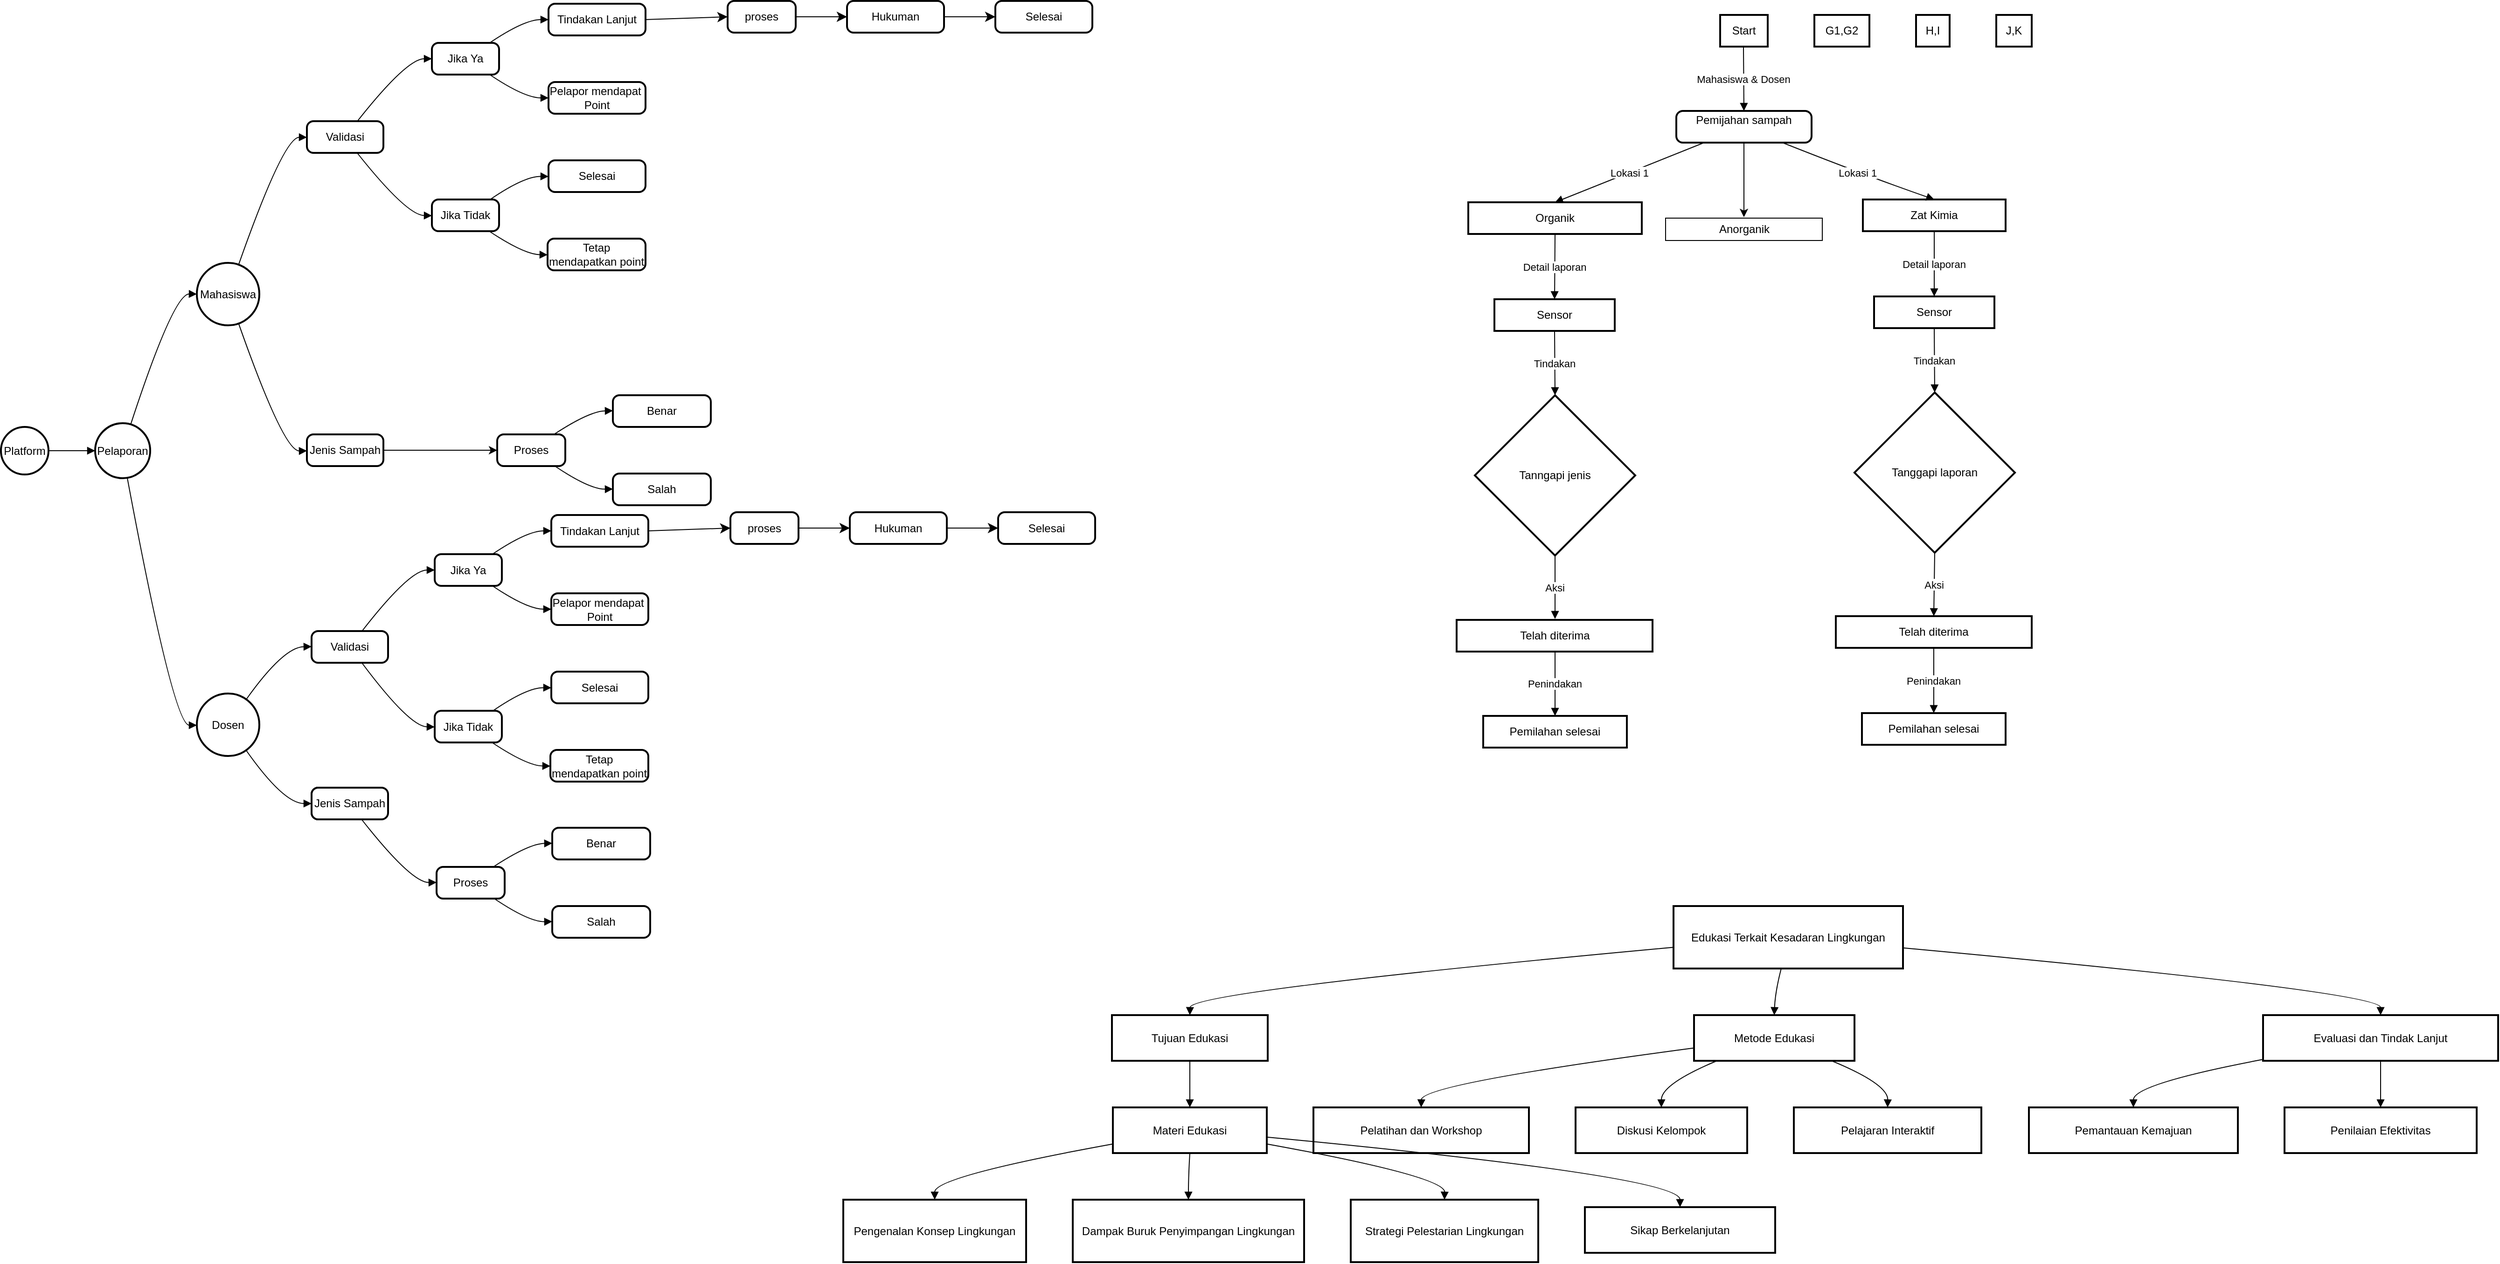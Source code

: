 <mxfile version="24.7.16">
  <diagram name="Halaman-1" id="vI17TSIT231bG5ewFWEX">
    <mxGraphModel dx="3985" dy="2245" grid="0" gridSize="10" guides="1" tooltips="1" connect="1" arrows="1" fold="1" page="0" pageScale="1" pageWidth="827" pageHeight="1169" math="0" shadow="0">
      <root>
        <mxCell id="0" />
        <mxCell id="1" parent="0" />
        <mxCell id="2" value="Platform" style="ellipse;aspect=fixed;strokeWidth=2;whiteSpace=wrap;" parent="1" vertex="1">
          <mxGeometry y="454" width="51" height="51" as="geometry" />
        </mxCell>
        <mxCell id="3" value="Pelaporan" style="ellipse;aspect=fixed;strokeWidth=2;whiteSpace=wrap;" parent="1" vertex="1">
          <mxGeometry x="101" y="450" width="59" height="59" as="geometry" />
        </mxCell>
        <mxCell id="4" value="Mahasiswa" style="ellipse;aspect=fixed;strokeWidth=2;whiteSpace=wrap;" parent="1" vertex="1">
          <mxGeometry x="210" y="278" width="67" height="67" as="geometry" />
        </mxCell>
        <mxCell id="5" value="Dosen" style="ellipse;aspect=fixed;strokeWidth=2;whiteSpace=wrap;" parent="1" vertex="1">
          <mxGeometry x="210" y="740" width="67" height="67" as="geometry" />
        </mxCell>
        <mxCell id="6" value="Validasi" style="rounded=1;absoluteArcSize=1;arcSize=14;whiteSpace=wrap;strokeWidth=2;" parent="1" vertex="1">
          <mxGeometry x="328" y="126" width="82" height="34" as="geometry" />
        </mxCell>
        <mxCell id="YhmUqTxS2iiu_h7kdvXo-74" style="edgeStyle=orthogonalEdgeStyle;rounded=0;orthogonalLoop=1;jettySize=auto;html=1;exitX=1;exitY=0.5;exitDx=0;exitDy=0;entryX=0;entryY=0.5;entryDx=0;entryDy=0;" parent="1" source="7" target="13" edge="1">
          <mxGeometry relative="1" as="geometry">
            <mxPoint x="525.126" y="479.294" as="targetPoint" />
          </mxGeometry>
        </mxCell>
        <mxCell id="7" value="Jenis Sampah" style="rounded=1;absoluteArcSize=1;arcSize=14;whiteSpace=wrap;strokeWidth=2;" parent="1" vertex="1">
          <mxGeometry x="328" y="462" width="82" height="34" as="geometry" />
        </mxCell>
        <mxCell id="9" value="Dosen 2" style="rounded=1;absoluteArcSize=1;arcSize=14;whiteSpace=wrap;strokeWidth=2;" parent="1" vertex="1">
          <mxGeometry x="333" y="841" width="71" height="34" as="geometry" />
        </mxCell>
        <mxCell id="10" value="Jika Ya" style="rounded=1;absoluteArcSize=1;arcSize=14;whiteSpace=wrap;strokeWidth=2;" parent="1" vertex="1">
          <mxGeometry x="462" y="42" width="72" height="34" as="geometry" />
        </mxCell>
        <mxCell id="11" value="Jika Tidak" style="rounded=1;absoluteArcSize=1;arcSize=14;whiteSpace=wrap;strokeWidth=2;" parent="1" vertex="1">
          <mxGeometry x="462" y="210" width="72" height="34" as="geometry" />
        </mxCell>
        <mxCell id="oGnMxgfMt2kpqqhZpF8a-50" style="edgeStyle=none;curved=1;rounded=0;orthogonalLoop=1;jettySize=auto;html=1;exitX=1;exitY=0.5;exitDx=0;exitDy=0;entryX=0;entryY=0.5;entryDx=0;entryDy=0;fontSize=12;startSize=8;endSize=8;" parent="1" source="12" target="22" edge="1">
          <mxGeometry relative="1" as="geometry" />
        </mxCell>
        <mxCell id="12" value="proses" style="rounded=1;absoluteArcSize=1;arcSize=14;whiteSpace=wrap;strokeWidth=2;" parent="1" vertex="1">
          <mxGeometry x="779" y="-3" width="73" height="34" as="geometry" />
        </mxCell>
        <mxCell id="13" value="Proses" style="rounded=1;absoluteArcSize=1;arcSize=14;whiteSpace=wrap;strokeWidth=2;" parent="1" vertex="1">
          <mxGeometry x="532" y="462" width="73" height="34" as="geometry" />
        </mxCell>
        <mxCell id="oGnMxgfMt2kpqqhZpF8a-49" style="edgeStyle=none;curved=1;rounded=0;orthogonalLoop=1;jettySize=auto;html=1;exitX=1;exitY=0.5;exitDx=0;exitDy=0;entryX=0;entryY=0.5;entryDx=0;entryDy=0;fontSize=12;startSize=8;endSize=8;" parent="1" source="18" target="12" edge="1">
          <mxGeometry relative="1" as="geometry" />
        </mxCell>
        <mxCell id="18" value="Tindakan Lanjut" style="rounded=1;absoluteArcSize=1;arcSize=14;whiteSpace=wrap;strokeWidth=2;" parent="1" vertex="1">
          <mxGeometry x="587" width="104" height="34" as="geometry" />
        </mxCell>
        <mxCell id="19" value="Pelapor mendapat &#xa;Point" style="rounded=1;absoluteArcSize=1;arcSize=14;whiteSpace=wrap;strokeWidth=2;" parent="1" vertex="1">
          <mxGeometry x="587" y="84" width="104" height="34" as="geometry" />
        </mxCell>
        <mxCell id="20" value="Selesai" style="rounded=1;absoluteArcSize=1;arcSize=14;whiteSpace=wrap;strokeWidth=2;" parent="1" vertex="1">
          <mxGeometry x="587" y="168" width="104" height="34" as="geometry" />
        </mxCell>
        <mxCell id="21" value="Tetap mendapatkan point" style="rounded=1;absoluteArcSize=1;arcSize=14;whiteSpace=wrap;strokeWidth=2;" parent="1" vertex="1">
          <mxGeometry x="586" y="252" width="105" height="34" as="geometry" />
        </mxCell>
        <mxCell id="oGnMxgfMt2kpqqhZpF8a-51" style="edgeStyle=none;curved=1;rounded=0;orthogonalLoop=1;jettySize=auto;html=1;exitX=1;exitY=0.5;exitDx=0;exitDy=0;entryX=0;entryY=0.5;entryDx=0;entryDy=0;fontSize=12;startSize=8;endSize=8;" parent="1" source="22" target="23" edge="1">
          <mxGeometry relative="1" as="geometry" />
        </mxCell>
        <mxCell id="22" value="Hukuman" style="rounded=1;absoluteArcSize=1;arcSize=14;whiteSpace=wrap;strokeWidth=2;" parent="1" vertex="1">
          <mxGeometry x="907" y="-3" width="104" height="34" as="geometry" />
        </mxCell>
        <mxCell id="23" value="Selesai" style="rounded=1;absoluteArcSize=1;arcSize=14;whiteSpace=wrap;strokeWidth=2;" parent="1" vertex="1">
          <mxGeometry x="1066" y="-3" width="104" height="34" as="geometry" />
        </mxCell>
        <mxCell id="24" value="Benar" style="rounded=1;absoluteArcSize=1;arcSize=14;whiteSpace=wrap;strokeWidth=2;" parent="1" vertex="1">
          <mxGeometry x="656" y="420" width="105" height="34" as="geometry" />
        </mxCell>
        <mxCell id="25" value="Salah" style="rounded=1;absoluteArcSize=1;arcSize=14;whiteSpace=wrap;strokeWidth=2;" parent="1" vertex="1">
          <mxGeometry x="656" y="504" width="105" height="34" as="geometry" />
        </mxCell>
        <mxCell id="26" value="" style="curved=1;startArrow=none;endArrow=block;exitX=1;exitY=0.5;entryX=0;entryY=0.5;" parent="1" source="2" target="3" edge="1">
          <mxGeometry relative="1" as="geometry">
            <Array as="points" />
          </mxGeometry>
        </mxCell>
        <mxCell id="27" value="" style="curved=1;startArrow=none;endArrow=block;exitX=0.66;exitY=0;entryX=0;entryY=0.5;" parent="1" source="3" target="4" edge="1">
          <mxGeometry relative="1" as="geometry">
            <Array as="points">
              <mxPoint x="185" y="311" />
            </Array>
          </mxGeometry>
        </mxCell>
        <mxCell id="28" value="" style="curved=1;startArrow=none;endArrow=block;exitX=0.59;exitY=1;entryX=0;entryY=0.51;" parent="1" source="3" target="5" edge="1">
          <mxGeometry relative="1" as="geometry">
            <Array as="points">
              <mxPoint x="185" y="774" />
            </Array>
          </mxGeometry>
        </mxCell>
        <mxCell id="29" value="" style="curved=1;startArrow=none;endArrow=block;exitX=0.68;exitY=0;entryX=-0.01;entryY=0.51;" parent="1" source="4" target="6" edge="1">
          <mxGeometry relative="1" as="geometry">
            <Array as="points">
              <mxPoint x="303" y="143" />
            </Array>
          </mxGeometry>
        </mxCell>
        <mxCell id="30" value="" style="curved=1;startArrow=none;endArrow=block;exitX=0.68;exitY=1;entryX=-0.01;entryY=0.52;" parent="1" source="4" target="7" edge="1">
          <mxGeometry relative="1" as="geometry">
            <Array as="points">
              <mxPoint x="303" y="480" />
            </Array>
          </mxGeometry>
        </mxCell>
        <mxCell id="31" value="" style="curved=1;startArrow=none;endArrow=block;exitX=0.86;exitY=0;entryX=0;entryY=0.49;" parent="1" source="5" edge="1">
          <mxGeometry relative="1" as="geometry">
            <Array as="points">
              <mxPoint x="303" y="690" />
            </Array>
            <mxPoint x="333" y="689.66" as="targetPoint" />
          </mxGeometry>
        </mxCell>
        <mxCell id="32" value="" style="curved=1;startArrow=none;endArrow=block;exitX=0.86;exitY=1.01;entryX=0;entryY=0.5;" parent="1" source="5" target="9" edge="1">
          <mxGeometry relative="1" as="geometry">
            <Array as="points">
              <mxPoint x="303" y="858" />
            </Array>
          </mxGeometry>
        </mxCell>
        <mxCell id="33" value="" style="curved=1;startArrow=none;endArrow=block;exitX=0.66;exitY=0;entryX=0;entryY=0.5;" parent="1" source="6" target="10" edge="1">
          <mxGeometry relative="1" as="geometry">
            <Array as="points">
              <mxPoint x="435" y="59" />
            </Array>
          </mxGeometry>
        </mxCell>
        <mxCell id="34" value="" style="curved=1;startArrow=none;endArrow=block;exitX=0.66;exitY=1.01;entryX=0;entryY=0.51;" parent="1" source="6" target="11" edge="1">
          <mxGeometry relative="1" as="geometry">
            <Array as="points">
              <mxPoint x="435" y="227" />
            </Array>
          </mxGeometry>
        </mxCell>
        <mxCell id="41" value="" style="curved=1;startArrow=none;endArrow=block;exitX=0.86;exitY=0;entryX=0;entryY=0.5;" parent="1" source="10" target="18" edge="1">
          <mxGeometry relative="1" as="geometry">
            <Array as="points">
              <mxPoint x="561" y="17" />
            </Array>
          </mxGeometry>
        </mxCell>
        <mxCell id="42" value="" style="curved=1;startArrow=none;endArrow=block;exitX=0.86;exitY=1;entryX=0;entryY=0.5;" parent="1" source="10" target="19" edge="1">
          <mxGeometry relative="1" as="geometry">
            <Array as="points">
              <mxPoint x="561" y="101" />
            </Array>
          </mxGeometry>
        </mxCell>
        <mxCell id="43" value="" style="curved=1;startArrow=none;endArrow=block;exitX=0.86;exitY=0.01;entryX=0;entryY=0.51;" parent="1" source="11" target="20" edge="1">
          <mxGeometry relative="1" as="geometry">
            <Array as="points">
              <mxPoint x="561" y="185" />
            </Array>
          </mxGeometry>
        </mxCell>
        <mxCell id="44" value="" style="curved=1;startArrow=none;endArrow=block;exitX=0.86;exitY=1.01;entryX=0;entryY=0.51;" parent="1" source="11" target="21" edge="1">
          <mxGeometry relative="1" as="geometry">
            <Array as="points">
              <mxPoint x="561" y="269" />
            </Array>
          </mxGeometry>
        </mxCell>
        <mxCell id="47" value="" style="curved=1;startArrow=none;endArrow=block;exitX=0.84;exitY=-0.01;entryX=0;entryY=0.49;" parent="1" source="13" target="24" edge="1">
          <mxGeometry relative="1" as="geometry">
            <Array as="points">
              <mxPoint x="631" y="437" />
            </Array>
          </mxGeometry>
        </mxCell>
        <mxCell id="48" value="" style="curved=1;startArrow=none;endArrow=block;exitX=0.84;exitY=0.99;entryX=0;entryY=0.49;" parent="1" source="13" target="25" edge="1">
          <mxGeometry relative="1" as="geometry">
            <Array as="points">
              <mxPoint x="631" y="521" />
            </Array>
          </mxGeometry>
        </mxCell>
        <mxCell id="YhmUqTxS2iiu_h7kdvXo-48" value="Jenis Sampah" style="rounded=1;absoluteArcSize=1;arcSize=14;whiteSpace=wrap;strokeWidth=2;" parent="1" vertex="1">
          <mxGeometry x="333" y="841" width="82" height="34" as="geometry" />
        </mxCell>
        <mxCell id="YhmUqTxS2iiu_h7kdvXo-49" value="Proses" style="rounded=1;absoluteArcSize=1;arcSize=14;whiteSpace=wrap;strokeWidth=2;" parent="1" vertex="1">
          <mxGeometry x="467" y="926" width="73" height="34" as="geometry" />
        </mxCell>
        <mxCell id="YhmUqTxS2iiu_h7kdvXo-50" value="Benar" style="rounded=1;absoluteArcSize=1;arcSize=14;whiteSpace=wrap;strokeWidth=2;" parent="1" vertex="1">
          <mxGeometry x="591" y="884" width="105" height="34" as="geometry" />
        </mxCell>
        <mxCell id="YhmUqTxS2iiu_h7kdvXo-51" value="Salah" style="rounded=1;absoluteArcSize=1;arcSize=14;whiteSpace=wrap;strokeWidth=2;" parent="1" vertex="1">
          <mxGeometry x="591" y="968" width="105" height="34" as="geometry" />
        </mxCell>
        <mxCell id="YhmUqTxS2iiu_h7kdvXo-52" value="" style="curved=1;startArrow=none;endArrow=block;exitX=0.66;exitY=1.02;entryX=0;entryY=0.49;" parent="1" source="YhmUqTxS2iiu_h7kdvXo-48" target="YhmUqTxS2iiu_h7kdvXo-49" edge="1">
          <mxGeometry relative="1" as="geometry">
            <Array as="points">
              <mxPoint x="440" y="943" />
            </Array>
          </mxGeometry>
        </mxCell>
        <mxCell id="YhmUqTxS2iiu_h7kdvXo-53" value="" style="curved=1;startArrow=none;endArrow=block;exitX=0.84;exitY=-0.01;entryX=0;entryY=0.49;" parent="1" source="YhmUqTxS2iiu_h7kdvXo-49" target="YhmUqTxS2iiu_h7kdvXo-50" edge="1">
          <mxGeometry relative="1" as="geometry">
            <Array as="points">
              <mxPoint x="566" y="901" />
            </Array>
          </mxGeometry>
        </mxCell>
        <mxCell id="YhmUqTxS2iiu_h7kdvXo-54" value="" style="curved=1;startArrow=none;endArrow=block;exitX=0.84;exitY=0.99;entryX=0;entryY=0.49;" parent="1" source="YhmUqTxS2iiu_h7kdvXo-49" target="YhmUqTxS2iiu_h7kdvXo-51" edge="1">
          <mxGeometry relative="1" as="geometry">
            <Array as="points">
              <mxPoint x="566" y="985" />
            </Array>
          </mxGeometry>
        </mxCell>
        <mxCell id="YhmUqTxS2iiu_h7kdvXo-55" value="Validasi" style="rounded=1;absoluteArcSize=1;arcSize=14;whiteSpace=wrap;strokeWidth=2;" parent="1" vertex="1">
          <mxGeometry x="333" y="673" width="82" height="34" as="geometry" />
        </mxCell>
        <mxCell id="YhmUqTxS2iiu_h7kdvXo-56" value="Jika Ya" style="rounded=1;absoluteArcSize=1;arcSize=14;whiteSpace=wrap;strokeWidth=2;" parent="1" vertex="1">
          <mxGeometry x="465" y="590.5" width="72" height="34" as="geometry" />
        </mxCell>
        <mxCell id="YhmUqTxS2iiu_h7kdvXo-57" value="Jika Tidak" style="rounded=1;absoluteArcSize=1;arcSize=14;whiteSpace=wrap;strokeWidth=2;" parent="1" vertex="1">
          <mxGeometry x="465" y="758.5" width="72" height="34" as="geometry" />
        </mxCell>
        <mxCell id="YhmUqTxS2iiu_h7kdvXo-58" style="edgeStyle=none;curved=1;rounded=0;orthogonalLoop=1;jettySize=auto;html=1;exitX=1;exitY=0.5;exitDx=0;exitDy=0;entryX=0;entryY=0.5;entryDx=0;entryDy=0;fontSize=12;startSize=8;endSize=8;" parent="1" source="YhmUqTxS2iiu_h7kdvXo-59" target="YhmUqTxS2iiu_h7kdvXo-66" edge="1">
          <mxGeometry relative="1" as="geometry" />
        </mxCell>
        <mxCell id="YhmUqTxS2iiu_h7kdvXo-59" value="proses" style="rounded=1;absoluteArcSize=1;arcSize=14;whiteSpace=wrap;strokeWidth=2;" parent="1" vertex="1">
          <mxGeometry x="782" y="545.5" width="73" height="34" as="geometry" />
        </mxCell>
        <mxCell id="YhmUqTxS2iiu_h7kdvXo-60" style="edgeStyle=none;curved=1;rounded=0;orthogonalLoop=1;jettySize=auto;html=1;exitX=1;exitY=0.5;exitDx=0;exitDy=0;entryX=0;entryY=0.5;entryDx=0;entryDy=0;fontSize=12;startSize=8;endSize=8;" parent="1" source="YhmUqTxS2iiu_h7kdvXo-61" target="YhmUqTxS2iiu_h7kdvXo-59" edge="1">
          <mxGeometry relative="1" as="geometry" />
        </mxCell>
        <mxCell id="YhmUqTxS2iiu_h7kdvXo-61" value="Tindakan Lanjut" style="rounded=1;absoluteArcSize=1;arcSize=14;whiteSpace=wrap;strokeWidth=2;" parent="1" vertex="1">
          <mxGeometry x="590" y="548.5" width="104" height="34" as="geometry" />
        </mxCell>
        <mxCell id="YhmUqTxS2iiu_h7kdvXo-62" value="Pelapor mendapat &#xa;Point" style="rounded=1;absoluteArcSize=1;arcSize=14;whiteSpace=wrap;strokeWidth=2;" parent="1" vertex="1">
          <mxGeometry x="590" y="632.5" width="104" height="34" as="geometry" />
        </mxCell>
        <mxCell id="YhmUqTxS2iiu_h7kdvXo-63" value="Selesai" style="rounded=1;absoluteArcSize=1;arcSize=14;whiteSpace=wrap;strokeWidth=2;" parent="1" vertex="1">
          <mxGeometry x="590" y="716.5" width="104" height="34" as="geometry" />
        </mxCell>
        <mxCell id="YhmUqTxS2iiu_h7kdvXo-64" value="Tetap mendapatkan point" style="rounded=1;absoluteArcSize=1;arcSize=14;whiteSpace=wrap;strokeWidth=2;" parent="1" vertex="1">
          <mxGeometry x="589" y="800.5" width="105" height="34" as="geometry" />
        </mxCell>
        <mxCell id="YhmUqTxS2iiu_h7kdvXo-65" style="edgeStyle=none;curved=1;rounded=0;orthogonalLoop=1;jettySize=auto;html=1;exitX=1;exitY=0.5;exitDx=0;exitDy=0;entryX=0;entryY=0.5;entryDx=0;entryDy=0;fontSize=12;startSize=8;endSize=8;" parent="1" source="YhmUqTxS2iiu_h7kdvXo-66" target="YhmUqTxS2iiu_h7kdvXo-67" edge="1">
          <mxGeometry relative="1" as="geometry" />
        </mxCell>
        <mxCell id="YhmUqTxS2iiu_h7kdvXo-66" value="Hukuman" style="rounded=1;absoluteArcSize=1;arcSize=14;whiteSpace=wrap;strokeWidth=2;" parent="1" vertex="1">
          <mxGeometry x="910" y="545.5" width="104" height="34" as="geometry" />
        </mxCell>
        <mxCell id="YhmUqTxS2iiu_h7kdvXo-67" value="Selesai" style="rounded=1;absoluteArcSize=1;arcSize=14;whiteSpace=wrap;strokeWidth=2;" parent="1" vertex="1">
          <mxGeometry x="1069" y="545.5" width="104" height="34" as="geometry" />
        </mxCell>
        <mxCell id="YhmUqTxS2iiu_h7kdvXo-68" value="" style="curved=1;startArrow=none;endArrow=block;exitX=0.66;exitY=0;entryX=0;entryY=0.5;" parent="1" source="YhmUqTxS2iiu_h7kdvXo-55" target="YhmUqTxS2iiu_h7kdvXo-56" edge="1">
          <mxGeometry relative="1" as="geometry">
            <Array as="points">
              <mxPoint x="438" y="607.5" />
            </Array>
          </mxGeometry>
        </mxCell>
        <mxCell id="YhmUqTxS2iiu_h7kdvXo-69" value="" style="curved=1;startArrow=none;endArrow=block;exitX=0.66;exitY=1.01;entryX=0;entryY=0.51;" parent="1" source="YhmUqTxS2iiu_h7kdvXo-55" target="YhmUqTxS2iiu_h7kdvXo-57" edge="1">
          <mxGeometry relative="1" as="geometry">
            <Array as="points">
              <mxPoint x="438" y="775.5" />
            </Array>
          </mxGeometry>
        </mxCell>
        <mxCell id="YhmUqTxS2iiu_h7kdvXo-70" value="" style="curved=1;startArrow=none;endArrow=block;exitX=0.86;exitY=0;entryX=0;entryY=0.5;" parent="1" source="YhmUqTxS2iiu_h7kdvXo-56" target="YhmUqTxS2iiu_h7kdvXo-61" edge="1">
          <mxGeometry relative="1" as="geometry">
            <Array as="points">
              <mxPoint x="564" y="565.5" />
            </Array>
          </mxGeometry>
        </mxCell>
        <mxCell id="YhmUqTxS2iiu_h7kdvXo-71" value="" style="curved=1;startArrow=none;endArrow=block;exitX=0.86;exitY=1;entryX=0;entryY=0.5;" parent="1" source="YhmUqTxS2iiu_h7kdvXo-56" target="YhmUqTxS2iiu_h7kdvXo-62" edge="1">
          <mxGeometry relative="1" as="geometry">
            <Array as="points">
              <mxPoint x="564" y="649.5" />
            </Array>
          </mxGeometry>
        </mxCell>
        <mxCell id="YhmUqTxS2iiu_h7kdvXo-72" value="" style="curved=1;startArrow=none;endArrow=block;exitX=0.86;exitY=0.01;entryX=0;entryY=0.51;" parent="1" source="YhmUqTxS2iiu_h7kdvXo-57" target="YhmUqTxS2iiu_h7kdvXo-63" edge="1">
          <mxGeometry relative="1" as="geometry">
            <Array as="points">
              <mxPoint x="564" y="733.5" />
            </Array>
          </mxGeometry>
        </mxCell>
        <mxCell id="YhmUqTxS2iiu_h7kdvXo-73" value="" style="curved=1;startArrow=none;endArrow=block;exitX=0.86;exitY=1.01;entryX=0;entryY=0.51;" parent="1" source="YhmUqTxS2iiu_h7kdvXo-57" target="YhmUqTxS2iiu_h7kdvXo-64" edge="1">
          <mxGeometry relative="1" as="geometry">
            <Array as="points">
              <mxPoint x="564" y="817.5" />
            </Array>
          </mxGeometry>
        </mxCell>
        <mxCell id="m37Qg1CDzB-L9U7_lDDk-114" value="Start" style="whiteSpace=wrap;strokeWidth=2;" parent="1" vertex="1">
          <mxGeometry x="1843" y="12" width="51" height="34" as="geometry" />
        </mxCell>
        <mxCell id="q4HFe4SoSKMmxGWvJcqE-51" value="" style="edgeStyle=orthogonalEdgeStyle;rounded=0;orthogonalLoop=1;jettySize=auto;html=1;" edge="1" parent="1" source="m37Qg1CDzB-L9U7_lDDk-115">
          <mxGeometry relative="1" as="geometry">
            <mxPoint x="1868.5" y="229" as="targetPoint" />
          </mxGeometry>
        </mxCell>
        <mxCell id="m37Qg1CDzB-L9U7_lDDk-115" value="Pemijahan sampah&#xa;" style="rounded=1;absoluteArcSize=1;arcSize=14;whiteSpace=wrap;strokeWidth=2;" parent="1" vertex="1">
          <mxGeometry x="1796" y="115" width="145" height="34" as="geometry" />
        </mxCell>
        <mxCell id="m37Qg1CDzB-L9U7_lDDk-116" value="Organik" style="whiteSpace=wrap;strokeWidth=2;" parent="1" vertex="1">
          <mxGeometry x="1573" y="213" width="186" height="34" as="geometry" />
        </mxCell>
        <mxCell id="m37Qg1CDzB-L9U7_lDDk-117" value="Zat Kimia" style="whiteSpace=wrap;strokeWidth=2;" parent="1" vertex="1">
          <mxGeometry x="1996" y="210" width="153" height="34" as="geometry" />
        </mxCell>
        <mxCell id="m37Qg1CDzB-L9U7_lDDk-118" value="Sensor" style="whiteSpace=wrap;strokeWidth=2;" parent="1" vertex="1">
          <mxGeometry x="1601" y="317" width="129" height="34" as="geometry" />
        </mxCell>
        <mxCell id="m37Qg1CDzB-L9U7_lDDk-119" value="Sensor" style="whiteSpace=wrap;strokeWidth=2;" parent="1" vertex="1">
          <mxGeometry x="2008" y="314" width="129" height="34" as="geometry" />
        </mxCell>
        <mxCell id="m37Qg1CDzB-L9U7_lDDk-120" value="Tanngapi jenis" style="rhombus;strokeWidth=2;whiteSpace=wrap;" parent="1" vertex="1">
          <mxGeometry x="1580" y="420" width="172" height="172" as="geometry" />
        </mxCell>
        <mxCell id="m37Qg1CDzB-L9U7_lDDk-121" value="Tanggapi laporan" style="rhombus;strokeWidth=2;whiteSpace=wrap;" parent="1" vertex="1">
          <mxGeometry x="1987" y="417" width="172" height="172" as="geometry" />
        </mxCell>
        <mxCell id="m37Qg1CDzB-L9U7_lDDk-122" value="Telah diterima" style="whiteSpace=wrap;strokeWidth=2;" parent="1" vertex="1">
          <mxGeometry x="1560.5" y="661" width="210" height="34" as="geometry" />
        </mxCell>
        <mxCell id="m37Qg1CDzB-L9U7_lDDk-123" value="Telah diterima" style="whiteSpace=wrap;strokeWidth=2;" parent="1" vertex="1">
          <mxGeometry x="1967" y="657" width="210" height="34" as="geometry" />
        </mxCell>
        <mxCell id="m37Qg1CDzB-L9U7_lDDk-124" value="Pemilahan selesai" style="whiteSpace=wrap;strokeWidth=2;" parent="1" vertex="1">
          <mxGeometry x="1589" y="764" width="154" height="34" as="geometry" />
        </mxCell>
        <mxCell id="m37Qg1CDzB-L9U7_lDDk-125" value="Pemilahan selesai" style="whiteSpace=wrap;strokeWidth=2;" parent="1" vertex="1">
          <mxGeometry x="1995" y="761" width="154" height="34" as="geometry" />
        </mxCell>
        <mxCell id="m37Qg1CDzB-L9U7_lDDk-126" value="G1,G2" style="whiteSpace=wrap;strokeWidth=2;" parent="1" vertex="1">
          <mxGeometry x="1944" y="12" width="59" height="34" as="geometry" />
        </mxCell>
        <mxCell id="m37Qg1CDzB-L9U7_lDDk-127" value="H,I" style="whiteSpace=wrap;strokeWidth=2;" parent="1" vertex="1">
          <mxGeometry x="2053" y="12" width="36" height="34" as="geometry" />
        </mxCell>
        <mxCell id="m37Qg1CDzB-L9U7_lDDk-128" value="J,K" style="whiteSpace=wrap;strokeWidth=2;" parent="1" vertex="1">
          <mxGeometry x="2139" y="12" width="38" height="34" as="geometry" />
        </mxCell>
        <mxCell id="m37Qg1CDzB-L9U7_lDDk-129" value="Mahasiswa &amp; Dosen" style="curved=1;startArrow=none;endArrow=block;exitX=0.49;exitY=1;entryX=0.5;entryY=0.01;" parent="1" source="m37Qg1CDzB-L9U7_lDDk-114" target="m37Qg1CDzB-L9U7_lDDk-115" edge="1">
          <mxGeometry relative="1" as="geometry">
            <Array as="points" />
          </mxGeometry>
        </mxCell>
        <mxCell id="m37Qg1CDzB-L9U7_lDDk-130" value="Lokasi 1" style="curved=1;startArrow=none;endArrow=block;exitX=0.2;exitY=1.01;entryX=0.5;entryY=0.01;" parent="1" source="m37Qg1CDzB-L9U7_lDDk-115" target="m37Qg1CDzB-L9U7_lDDk-116" edge="1">
          <mxGeometry relative="1" as="geometry">
            <Array as="points" />
          </mxGeometry>
        </mxCell>
        <mxCell id="m37Qg1CDzB-L9U7_lDDk-131" value="Lokasi 1" style="curved=1;startArrow=none;endArrow=block;exitX=0.79;exitY=1.01;entryX=0.5;entryY=0.01;" parent="1" source="m37Qg1CDzB-L9U7_lDDk-115" target="m37Qg1CDzB-L9U7_lDDk-117" edge="1">
          <mxGeometry relative="1" as="geometry">
            <Array as="points">
              <mxPoint x="1998" y="184" />
            </Array>
          </mxGeometry>
        </mxCell>
        <mxCell id="m37Qg1CDzB-L9U7_lDDk-132" value="Detail laporan" style="curved=1;startArrow=none;endArrow=block;exitX=0.5;exitY=1.01;entryX=0.5;entryY=-0.01;" parent="1" source="m37Qg1CDzB-L9U7_lDDk-116" target="m37Qg1CDzB-L9U7_lDDk-118" edge="1">
          <mxGeometry relative="1" as="geometry">
            <Array as="points" />
          </mxGeometry>
        </mxCell>
        <mxCell id="m37Qg1CDzB-L9U7_lDDk-133" value="Detail laporan" style="curved=1;startArrow=none;endArrow=block;exitX=0.5;exitY=1.01;entryX=0.5;entryY=-0.01;" parent="1" source="m37Qg1CDzB-L9U7_lDDk-117" target="m37Qg1CDzB-L9U7_lDDk-119" edge="1">
          <mxGeometry relative="1" as="geometry">
            <Array as="points" />
          </mxGeometry>
        </mxCell>
        <mxCell id="m37Qg1CDzB-L9U7_lDDk-134" value="Tindakan" style="curved=1;startArrow=none;endArrow=block;exitX=0.5;exitY=0.99;entryX=0.5;entryY=0;" parent="1" source="m37Qg1CDzB-L9U7_lDDk-118" target="m37Qg1CDzB-L9U7_lDDk-120" edge="1">
          <mxGeometry relative="1" as="geometry">
            <Array as="points" />
          </mxGeometry>
        </mxCell>
        <mxCell id="m37Qg1CDzB-L9U7_lDDk-135" value="Tindakan" style="curved=1;startArrow=none;endArrow=block;exitX=0.5;exitY=0.99;entryX=0.5;entryY=0;" parent="1" source="m37Qg1CDzB-L9U7_lDDk-119" target="m37Qg1CDzB-L9U7_lDDk-121" edge="1">
          <mxGeometry relative="1" as="geometry">
            <Array as="points" />
          </mxGeometry>
        </mxCell>
        <mxCell id="m37Qg1CDzB-L9U7_lDDk-136" value="Aksi" style="curved=1;startArrow=none;endArrow=block;exitX=0.5;exitY=1;entryX=0.5;entryY=0.01;" parent="1" source="m37Qg1CDzB-L9U7_lDDk-120" edge="1">
          <mxGeometry relative="1" as="geometry">
            <Array as="points" />
            <mxPoint x="1666" y="660" as="targetPoint" />
          </mxGeometry>
        </mxCell>
        <mxCell id="m37Qg1CDzB-L9U7_lDDk-137" value="Aksi" style="curved=1;startArrow=none;endArrow=block;exitX=0.5;exitY=1;entryX=0.5;entryY=0.01;" parent="1" source="m37Qg1CDzB-L9U7_lDDk-121" target="m37Qg1CDzB-L9U7_lDDk-123" edge="1">
          <mxGeometry relative="1" as="geometry">
            <Array as="points" />
          </mxGeometry>
        </mxCell>
        <mxCell id="m37Qg1CDzB-L9U7_lDDk-138" value="Penindakan" style="curved=1;startArrow=none;endArrow=block;exitX=0.5;exitY=1.01;entryX=0.5;entryY=-0.01;" parent="1" target="m37Qg1CDzB-L9U7_lDDk-124" edge="1">
          <mxGeometry relative="1" as="geometry">
            <Array as="points" />
            <mxPoint x="1666" y="694" as="sourcePoint" />
          </mxGeometry>
        </mxCell>
        <mxCell id="m37Qg1CDzB-L9U7_lDDk-139" value="Penindakan" style="curved=1;startArrow=none;endArrow=block;exitX=0.5;exitY=1.01;entryX=0.5;entryY=-0.01;" parent="1" source="m37Qg1CDzB-L9U7_lDDk-123" target="m37Qg1CDzB-L9U7_lDDk-125" edge="1">
          <mxGeometry relative="1" as="geometry">
            <Array as="points" />
          </mxGeometry>
        </mxCell>
        <mxCell id="q4HFe4SoSKMmxGWvJcqE-52" value="Anorganik" style="rounded=0;whiteSpace=wrap;html=1;" vertex="1" parent="1">
          <mxGeometry x="1784.5" y="230" width="168" height="24" as="geometry" />
        </mxCell>
        <mxCell id="q4HFe4SoSKMmxGWvJcqE-53" value="Edukasi Terkait Kesadaran Lingkungan" style="whiteSpace=wrap;strokeWidth=2;" vertex="1" parent="1">
          <mxGeometry x="1793" y="968" width="246" height="67" as="geometry" />
        </mxCell>
        <mxCell id="q4HFe4SoSKMmxGWvJcqE-54" value="Tujuan Edukasi" style="whiteSpace=wrap;strokeWidth=2;" vertex="1" parent="1">
          <mxGeometry x="1191" y="1085" width="167" height="49" as="geometry" />
        </mxCell>
        <mxCell id="q4HFe4SoSKMmxGWvJcqE-55" value="Materi Edukasi" style="whiteSpace=wrap;strokeWidth=2;" vertex="1" parent="1">
          <mxGeometry x="1192" y="1184" width="165" height="49" as="geometry" />
        </mxCell>
        <mxCell id="q4HFe4SoSKMmxGWvJcqE-56" value="Pengenalan Konsep Lingkungan" style="whiteSpace=wrap;strokeWidth=2;" vertex="1" parent="1">
          <mxGeometry x="903" y="1283" width="196" height="67" as="geometry" />
        </mxCell>
        <mxCell id="q4HFe4SoSKMmxGWvJcqE-57" value="Dampak Buruk Penyimpangan Lingkungan" style="whiteSpace=wrap;strokeWidth=2;" vertex="1" parent="1">
          <mxGeometry x="1149" y="1283" width="248" height="67" as="geometry" />
        </mxCell>
        <mxCell id="q4HFe4SoSKMmxGWvJcqE-58" value="Strategi Pelestarian Lingkungan" style="whiteSpace=wrap;strokeWidth=2;" vertex="1" parent="1">
          <mxGeometry x="1447" y="1283" width="201" height="67" as="geometry" />
        </mxCell>
        <mxCell id="q4HFe4SoSKMmxGWvJcqE-59" value="Sikap Berkelanjutan" style="whiteSpace=wrap;strokeWidth=2;" vertex="1" parent="1">
          <mxGeometry x="1698" y="1291" width="204" height="49" as="geometry" />
        </mxCell>
        <mxCell id="q4HFe4SoSKMmxGWvJcqE-60" value="Metode Edukasi" style="whiteSpace=wrap;strokeWidth=2;" vertex="1" parent="1">
          <mxGeometry x="1815" y="1085" width="172" height="49" as="geometry" />
        </mxCell>
        <mxCell id="q4HFe4SoSKMmxGWvJcqE-61" value="Pelatihan dan Workshop" style="whiteSpace=wrap;strokeWidth=2;" vertex="1" parent="1">
          <mxGeometry x="1407" y="1184" width="231" height="49" as="geometry" />
        </mxCell>
        <mxCell id="q4HFe4SoSKMmxGWvJcqE-62" value="Diskusi Kelompok" style="whiteSpace=wrap;strokeWidth=2;" vertex="1" parent="1">
          <mxGeometry x="1688" y="1184" width="184" height="49" as="geometry" />
        </mxCell>
        <mxCell id="q4HFe4SoSKMmxGWvJcqE-63" value="Pelajaran Interaktif" style="whiteSpace=wrap;strokeWidth=2;" vertex="1" parent="1">
          <mxGeometry x="1922" y="1184" width="201" height="49" as="geometry" />
        </mxCell>
        <mxCell id="q4HFe4SoSKMmxGWvJcqE-64" value="Evaluasi dan Tindak Lanjut" style="whiteSpace=wrap;strokeWidth=2;" vertex="1" parent="1">
          <mxGeometry x="2425" y="1085" width="252" height="49" as="geometry" />
        </mxCell>
        <mxCell id="q4HFe4SoSKMmxGWvJcqE-65" value="Pemantauan Kemajuan" style="whiteSpace=wrap;strokeWidth=2;" vertex="1" parent="1">
          <mxGeometry x="2174" y="1184" width="224" height="49" as="geometry" />
        </mxCell>
        <mxCell id="q4HFe4SoSKMmxGWvJcqE-66" value="Penilaian Efektivitas" style="whiteSpace=wrap;strokeWidth=2;" vertex="1" parent="1">
          <mxGeometry x="2448" y="1184" width="206" height="49" as="geometry" />
        </mxCell>
        <mxCell id="q4HFe4SoSKMmxGWvJcqE-67" value="" style="curved=1;startArrow=none;endArrow=block;exitX=0;exitY=0.66;entryX=0.5;entryY=-0.01;" edge="1" parent="1" source="q4HFe4SoSKMmxGWvJcqE-53" target="q4HFe4SoSKMmxGWvJcqE-54">
          <mxGeometry relative="1" as="geometry">
            <Array as="points">
              <mxPoint x="1275" y="1060" />
            </Array>
          </mxGeometry>
        </mxCell>
        <mxCell id="q4HFe4SoSKMmxGWvJcqE-68" value="" style="curved=1;startArrow=none;endArrow=block;exitX=0.5;exitY=0.99;entryX=0.5;entryY=-0.01;" edge="1" parent="1" source="q4HFe4SoSKMmxGWvJcqE-54" target="q4HFe4SoSKMmxGWvJcqE-55">
          <mxGeometry relative="1" as="geometry">
            <Array as="points" />
          </mxGeometry>
        </mxCell>
        <mxCell id="q4HFe4SoSKMmxGWvJcqE-69" value="" style="curved=1;startArrow=none;endArrow=block;exitX=0;exitY=0.8;entryX=0.5;entryY=-0.01;" edge="1" parent="1" source="q4HFe4SoSKMmxGWvJcqE-55" target="q4HFe4SoSKMmxGWvJcqE-56">
          <mxGeometry relative="1" as="geometry">
            <Array as="points">
              <mxPoint x="1001" y="1258" />
            </Array>
          </mxGeometry>
        </mxCell>
        <mxCell id="q4HFe4SoSKMmxGWvJcqE-70" value="" style="curved=1;startArrow=none;endArrow=block;exitX=0.5;exitY=0.99;entryX=0.5;entryY=-0.01;" edge="1" parent="1" source="q4HFe4SoSKMmxGWvJcqE-55" target="q4HFe4SoSKMmxGWvJcqE-57">
          <mxGeometry relative="1" as="geometry">
            <Array as="points">
              <mxPoint x="1273" y="1258" />
            </Array>
          </mxGeometry>
        </mxCell>
        <mxCell id="q4HFe4SoSKMmxGWvJcqE-71" value="" style="curved=1;startArrow=none;endArrow=block;exitX=1;exitY=0.8;entryX=0.5;entryY=-0.01;" edge="1" parent="1" source="q4HFe4SoSKMmxGWvJcqE-55" target="q4HFe4SoSKMmxGWvJcqE-58">
          <mxGeometry relative="1" as="geometry">
            <Array as="points">
              <mxPoint x="1548" y="1258" />
            </Array>
          </mxGeometry>
        </mxCell>
        <mxCell id="q4HFe4SoSKMmxGWvJcqE-72" value="" style="curved=1;startArrow=none;endArrow=block;exitX=1;exitY=0.65;entryX=0.5;entryY=0.01;" edge="1" parent="1" source="q4HFe4SoSKMmxGWvJcqE-55" target="q4HFe4SoSKMmxGWvJcqE-59">
          <mxGeometry relative="1" as="geometry">
            <Array as="points">
              <mxPoint x="1800" y="1258" />
            </Array>
          </mxGeometry>
        </mxCell>
        <mxCell id="q4HFe4SoSKMmxGWvJcqE-73" value="" style="curved=1;startArrow=none;endArrow=block;exitX=0.47;exitY=0.99;entryX=0.5;entryY=-0.01;" edge="1" parent="1" source="q4HFe4SoSKMmxGWvJcqE-53" target="q4HFe4SoSKMmxGWvJcqE-60">
          <mxGeometry relative="1" as="geometry">
            <Array as="points">
              <mxPoint x="1902" y="1060" />
            </Array>
          </mxGeometry>
        </mxCell>
        <mxCell id="q4HFe4SoSKMmxGWvJcqE-74" value="" style="curved=1;startArrow=none;endArrow=block;exitX=0;exitY=0.72;entryX=0.5;entryY=-0.01;" edge="1" parent="1" source="q4HFe4SoSKMmxGWvJcqE-60" target="q4HFe4SoSKMmxGWvJcqE-61">
          <mxGeometry relative="1" as="geometry">
            <Array as="points">
              <mxPoint x="1523" y="1159" />
            </Array>
          </mxGeometry>
        </mxCell>
        <mxCell id="q4HFe4SoSKMmxGWvJcqE-75" value="" style="curved=1;startArrow=none;endArrow=block;exitX=0.15;exitY=0.99;entryX=0.5;entryY=-0.01;" edge="1" parent="1" source="q4HFe4SoSKMmxGWvJcqE-60" target="q4HFe4SoSKMmxGWvJcqE-62">
          <mxGeometry relative="1" as="geometry">
            <Array as="points">
              <mxPoint x="1780" y="1159" />
            </Array>
          </mxGeometry>
        </mxCell>
        <mxCell id="q4HFe4SoSKMmxGWvJcqE-76" value="" style="curved=1;startArrow=none;endArrow=block;exitX=0.85;exitY=0.99;entryX=0.5;entryY=-0.01;" edge="1" parent="1" source="q4HFe4SoSKMmxGWvJcqE-60" target="q4HFe4SoSKMmxGWvJcqE-63">
          <mxGeometry relative="1" as="geometry">
            <Array as="points">
              <mxPoint x="2023" y="1159" />
            </Array>
          </mxGeometry>
        </mxCell>
        <mxCell id="q4HFe4SoSKMmxGWvJcqE-77" value="" style="curved=1;startArrow=none;endArrow=block;exitX=1;exitY=0.67;entryX=0.5;entryY=-0.01;" edge="1" parent="1" source="q4HFe4SoSKMmxGWvJcqE-53" target="q4HFe4SoSKMmxGWvJcqE-64">
          <mxGeometry relative="1" as="geometry">
            <Array as="points">
              <mxPoint x="2551" y="1060" />
            </Array>
          </mxGeometry>
        </mxCell>
        <mxCell id="q4HFe4SoSKMmxGWvJcqE-78" value="" style="curved=1;startArrow=none;endArrow=block;exitX=0;exitY=0.97;entryX=0.5;entryY=-0.01;" edge="1" parent="1" source="q4HFe4SoSKMmxGWvJcqE-64" target="q4HFe4SoSKMmxGWvJcqE-65">
          <mxGeometry relative="1" as="geometry">
            <Array as="points">
              <mxPoint x="2286" y="1159" />
            </Array>
          </mxGeometry>
        </mxCell>
        <mxCell id="q4HFe4SoSKMmxGWvJcqE-79" value="" style="curved=1;startArrow=none;endArrow=block;exitX=0.5;exitY=0.99;entryX=0.5;entryY=-0.01;" edge="1" parent="1" source="q4HFe4SoSKMmxGWvJcqE-64" target="q4HFe4SoSKMmxGWvJcqE-66">
          <mxGeometry relative="1" as="geometry">
            <Array as="points" />
          </mxGeometry>
        </mxCell>
      </root>
    </mxGraphModel>
  </diagram>
</mxfile>
